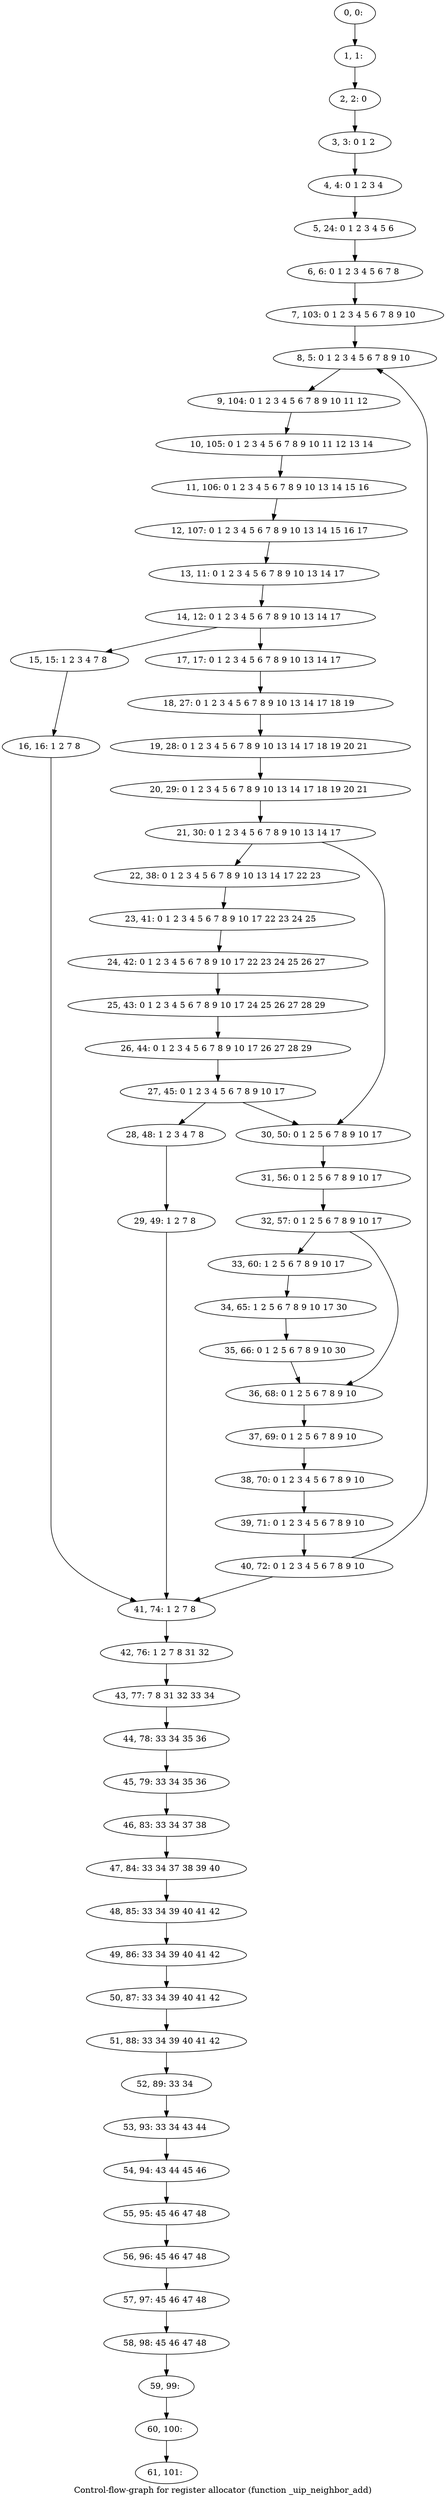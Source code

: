 digraph G {
graph [label="Control-flow-graph for register allocator (function _uip_neighbor_add)"]
0[label="0, 0: "];
1[label="1, 1: "];
2[label="2, 2: 0 "];
3[label="3, 3: 0 1 2 "];
4[label="4, 4: 0 1 2 3 4 "];
5[label="5, 24: 0 1 2 3 4 5 6 "];
6[label="6, 6: 0 1 2 3 4 5 6 7 8 "];
7[label="7, 103: 0 1 2 3 4 5 6 7 8 9 10 "];
8[label="8, 5: 0 1 2 3 4 5 6 7 8 9 10 "];
9[label="9, 104: 0 1 2 3 4 5 6 7 8 9 10 11 12 "];
10[label="10, 105: 0 1 2 3 4 5 6 7 8 9 10 11 12 13 14 "];
11[label="11, 106: 0 1 2 3 4 5 6 7 8 9 10 13 14 15 16 "];
12[label="12, 107: 0 1 2 3 4 5 6 7 8 9 10 13 14 15 16 17 "];
13[label="13, 11: 0 1 2 3 4 5 6 7 8 9 10 13 14 17 "];
14[label="14, 12: 0 1 2 3 4 5 6 7 8 9 10 13 14 17 "];
15[label="15, 15: 1 2 3 4 7 8 "];
16[label="16, 16: 1 2 7 8 "];
17[label="17, 17: 0 1 2 3 4 5 6 7 8 9 10 13 14 17 "];
18[label="18, 27: 0 1 2 3 4 5 6 7 8 9 10 13 14 17 18 19 "];
19[label="19, 28: 0 1 2 3 4 5 6 7 8 9 10 13 14 17 18 19 20 21 "];
20[label="20, 29: 0 1 2 3 4 5 6 7 8 9 10 13 14 17 18 19 20 21 "];
21[label="21, 30: 0 1 2 3 4 5 6 7 8 9 10 13 14 17 "];
22[label="22, 38: 0 1 2 3 4 5 6 7 8 9 10 13 14 17 22 23 "];
23[label="23, 41: 0 1 2 3 4 5 6 7 8 9 10 17 22 23 24 25 "];
24[label="24, 42: 0 1 2 3 4 5 6 7 8 9 10 17 22 23 24 25 26 27 "];
25[label="25, 43: 0 1 2 3 4 5 6 7 8 9 10 17 24 25 26 27 28 29 "];
26[label="26, 44: 0 1 2 3 4 5 6 7 8 9 10 17 26 27 28 29 "];
27[label="27, 45: 0 1 2 3 4 5 6 7 8 9 10 17 "];
28[label="28, 48: 1 2 3 4 7 8 "];
29[label="29, 49: 1 2 7 8 "];
30[label="30, 50: 0 1 2 5 6 7 8 9 10 17 "];
31[label="31, 56: 0 1 2 5 6 7 8 9 10 17 "];
32[label="32, 57: 0 1 2 5 6 7 8 9 10 17 "];
33[label="33, 60: 1 2 5 6 7 8 9 10 17 "];
34[label="34, 65: 1 2 5 6 7 8 9 10 17 30 "];
35[label="35, 66: 0 1 2 5 6 7 8 9 10 30 "];
36[label="36, 68: 0 1 2 5 6 7 8 9 10 "];
37[label="37, 69: 0 1 2 5 6 7 8 9 10 "];
38[label="38, 70: 0 1 2 3 4 5 6 7 8 9 10 "];
39[label="39, 71: 0 1 2 3 4 5 6 7 8 9 10 "];
40[label="40, 72: 0 1 2 3 4 5 6 7 8 9 10 "];
41[label="41, 74: 1 2 7 8 "];
42[label="42, 76: 1 2 7 8 31 32 "];
43[label="43, 77: 7 8 31 32 33 34 "];
44[label="44, 78: 33 34 35 36 "];
45[label="45, 79: 33 34 35 36 "];
46[label="46, 83: 33 34 37 38 "];
47[label="47, 84: 33 34 37 38 39 40 "];
48[label="48, 85: 33 34 39 40 41 42 "];
49[label="49, 86: 33 34 39 40 41 42 "];
50[label="50, 87: 33 34 39 40 41 42 "];
51[label="51, 88: 33 34 39 40 41 42 "];
52[label="52, 89: 33 34 "];
53[label="53, 93: 33 34 43 44 "];
54[label="54, 94: 43 44 45 46 "];
55[label="55, 95: 45 46 47 48 "];
56[label="56, 96: 45 46 47 48 "];
57[label="57, 97: 45 46 47 48 "];
58[label="58, 98: 45 46 47 48 "];
59[label="59, 99: "];
60[label="60, 100: "];
61[label="61, 101: "];
0->1 ;
1->2 ;
2->3 ;
3->4 ;
4->5 ;
5->6 ;
6->7 ;
7->8 ;
8->9 ;
9->10 ;
10->11 ;
11->12 ;
12->13 ;
13->14 ;
14->15 ;
14->17 ;
15->16 ;
16->41 ;
17->18 ;
18->19 ;
19->20 ;
20->21 ;
21->22 ;
21->30 ;
22->23 ;
23->24 ;
24->25 ;
25->26 ;
26->27 ;
27->28 ;
27->30 ;
28->29 ;
29->41 ;
30->31 ;
31->32 ;
32->33 ;
32->36 ;
33->34 ;
34->35 ;
35->36 ;
36->37 ;
37->38 ;
38->39 ;
39->40 ;
40->41 ;
40->8 ;
41->42 ;
42->43 ;
43->44 ;
44->45 ;
45->46 ;
46->47 ;
47->48 ;
48->49 ;
49->50 ;
50->51 ;
51->52 ;
52->53 ;
53->54 ;
54->55 ;
55->56 ;
56->57 ;
57->58 ;
58->59 ;
59->60 ;
60->61 ;
}
